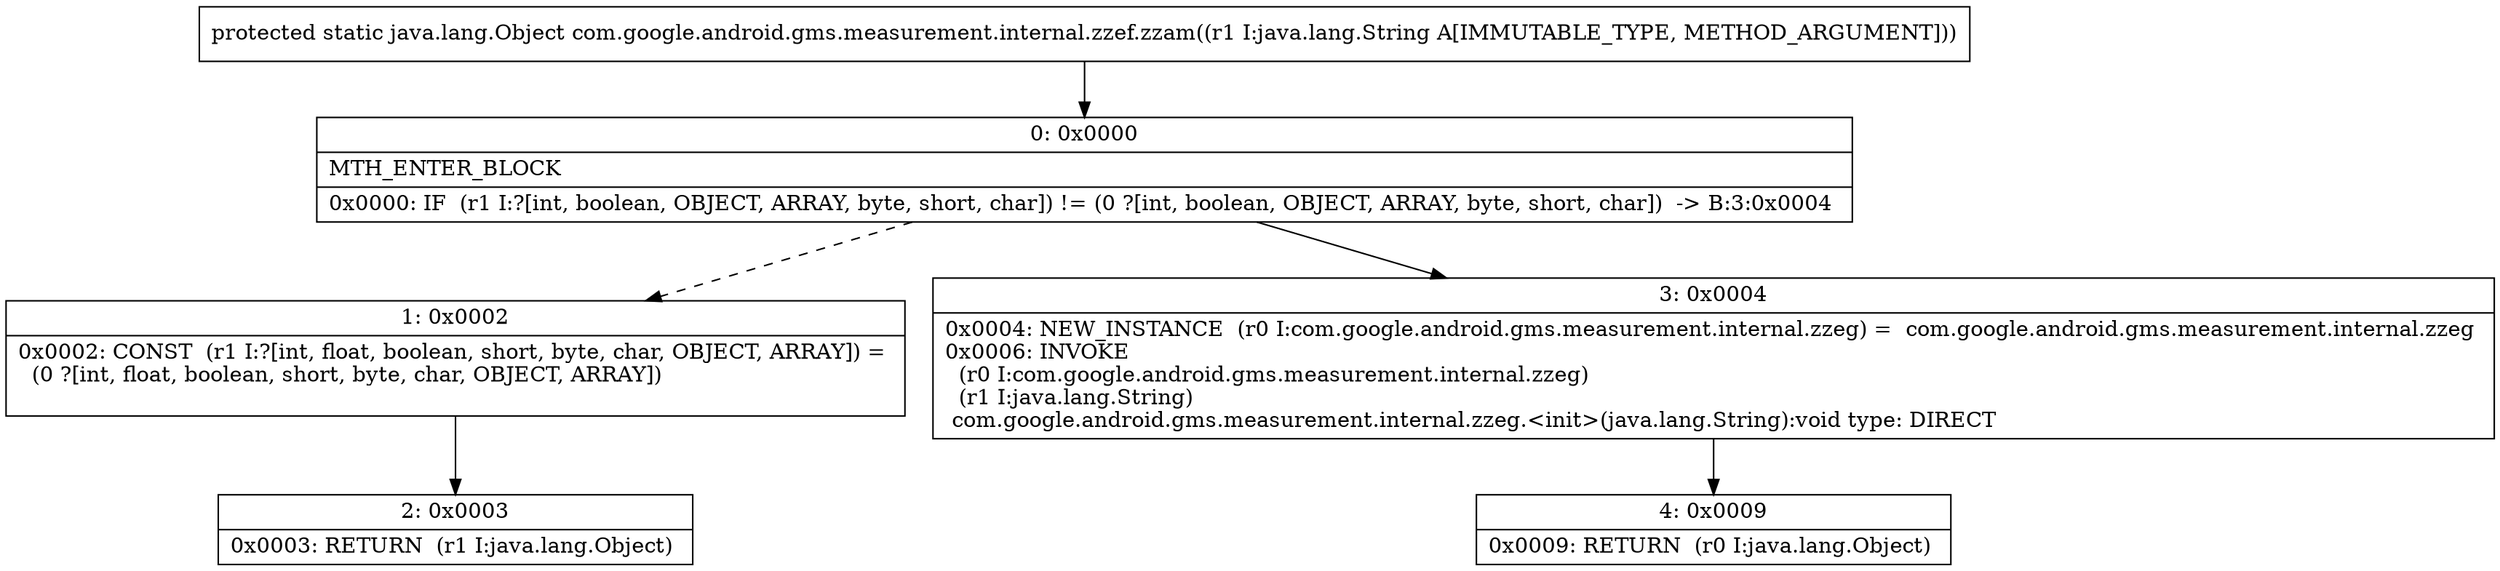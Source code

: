 digraph "CFG forcom.google.android.gms.measurement.internal.zzef.zzam(Ljava\/lang\/String;)Ljava\/lang\/Object;" {
Node_0 [shape=record,label="{0\:\ 0x0000|MTH_ENTER_BLOCK\l|0x0000: IF  (r1 I:?[int, boolean, OBJECT, ARRAY, byte, short, char]) != (0 ?[int, boolean, OBJECT, ARRAY, byte, short, char])  \-\> B:3:0x0004 \l}"];
Node_1 [shape=record,label="{1\:\ 0x0002|0x0002: CONST  (r1 I:?[int, float, boolean, short, byte, char, OBJECT, ARRAY]) = \l  (0 ?[int, float, boolean, short, byte, char, OBJECT, ARRAY])\l \l}"];
Node_2 [shape=record,label="{2\:\ 0x0003|0x0003: RETURN  (r1 I:java.lang.Object) \l}"];
Node_3 [shape=record,label="{3\:\ 0x0004|0x0004: NEW_INSTANCE  (r0 I:com.google.android.gms.measurement.internal.zzeg) =  com.google.android.gms.measurement.internal.zzeg \l0x0006: INVOKE  \l  (r0 I:com.google.android.gms.measurement.internal.zzeg)\l  (r1 I:java.lang.String)\l com.google.android.gms.measurement.internal.zzeg.\<init\>(java.lang.String):void type: DIRECT \l}"];
Node_4 [shape=record,label="{4\:\ 0x0009|0x0009: RETURN  (r0 I:java.lang.Object) \l}"];
MethodNode[shape=record,label="{protected static java.lang.Object com.google.android.gms.measurement.internal.zzef.zzam((r1 I:java.lang.String A[IMMUTABLE_TYPE, METHOD_ARGUMENT])) }"];
MethodNode -> Node_0;
Node_0 -> Node_1[style=dashed];
Node_0 -> Node_3;
Node_1 -> Node_2;
Node_3 -> Node_4;
}

